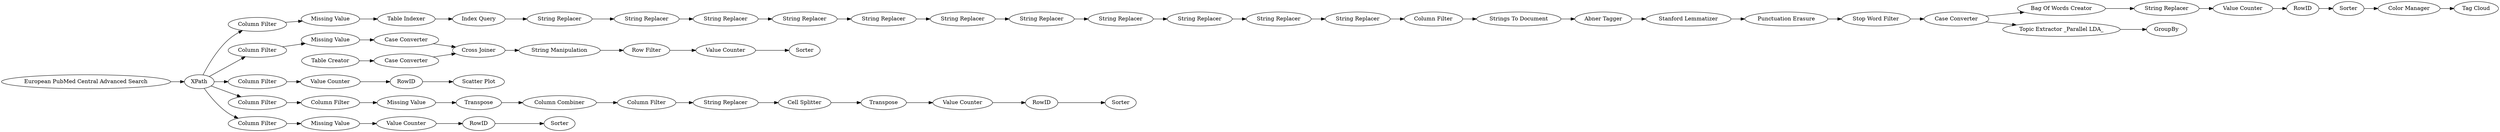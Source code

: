 digraph {
	"-4014255129092808128_985" [label=Sorter]
	"-4014255129092808128_948" [label="Column Filter"]
	"8878594136296429207_819" [label=Transpose]
	"-4014255129092808128_984" [label="String Replacer"]
	"-4014255129092808128_30" [label=XPath]
	"-4014255129092808128_212" [label="Column Filter"]
	"2683352566849236942_951" [label="String Replacer"]
	"-4014255129092808128_959" [label="Table Creator"]
	"-4014255129092808128_979" [label="Index Query"]
	"-4014255129092808128_963" [label="Row Filter"]
	"-4014255129092808128_802" [label="Bag Of Words Creator"]
	"-4014255129092808128_987" [label="Value Counter"]
	"-4014255129092808128_969" [label="Case Converter"]
	"-4014255129092808128_804" [label="Topic Extractor _Parallel LDA_"]
	"-4014255129092808128_983" [label="Color Manager"]
	"-4014255129092808128_989" [label="Column Filter"]
	"2683352566849236942_954" [label="String Replacer"]
	"-4014255129092808128_964" [label="Value Counter"]
	"-4014255129092808128_991" [label="Missing Value"]
	"-4014255129092808128_966" [label="Column Filter"]
	"-4014255129092808128_935" [label=Sorter]
	"-4014255129092808128_962" [label="String Manipulation"]
	"-4014255129092808128_855" [label=RowID]
	"7259348640564734570_778" [label="Stop Word Filter"]
	"8878594136296429207_833" [label="String Replacer"]
	"-4014255129092808128_893" [label="Column Filter"]
	"8878594136296429207_822" [label="Cell Splitter"]
	"-4014255129092808128_841" [label=RowID]
	"-4014255129092808128_891" [label="Table Indexer"]
	"-4014255129092808128_221" [label=GroupBy]
	"-4014255129092808128_856" [label=Sorter]
	"8878594136296429207_33" [label="Column Filter"]
	"-4014255129092808128_960" [label="Case Converter"]
	"-4014255129092808128_961" [label="Cross Joiner"]
	"-4014255129092808128_890" [label="Scatter Plot"]
	"-4014255129092808128_894" [label="Value Counter"]
	"2683352566849236942_952" [label="String Replacer"]
	"-4014255129092808128_988" [label=RowID]
	"2683352566849236942_957" [label="String Replacer"]
	"7259348640564734570_774" [label="Column Filter"]
	"-4014255129092808128_982" [label="Tag Cloud"]
	"2683352566849236942_956" [label="String Replacer"]
	"7259348640564734570_777" [label="Punctuation Erasure"]
	"-4014255129092808128_895" [label=RowID]
	"-4014255129092808128_946" [label="European PubMed Central Advanced Search"]
	"7259348640564734570_779" [label="Case Converter"]
	"-4014255129092808128_803" [label="Value Counter"]
	"2683352566849236942_833" [label="String Replacer"]
	"2683352566849236942_966" [label="String Replacer"]
	"8878594136296429207_823" [label=Transpose]
	"8878594136296429207_820" [label="Column Combiner"]
	"8878594136296429207_834" [label="Column Filter"]
	"-4014255129092808128_990" [label="Missing Value"]
	"2683352566849236942_959" [label="String Replacer"]
	"-4014255129092808128_971" [label=Sorter]
	"7259348640564734570_775" [label="Abner Tagger"]
	"2683352566849236942_955" [label="String Replacer"]
	"7259348640564734570_272" [label="Strings To Document"]
	"8878594136296429207_831" [label="Missing Value"]
	"7259348640564734570_776" [label="Stanford Lemmatizer"]
	"2683352566849236942_953" [label="String Replacer"]
	"-4014255129092808128_213" [label="Value Counter"]
	"2683352566849236942_958" [label="String Replacer"]
	"-4014255129092808128_980" [label="Missing Value"]
	"8878594136296429207_822" -> "8878594136296429207_823"
	"-4014255129092808128_948" -> "-4014255129092808128_980"
	"7259348640564734570_774" -> "7259348640564734570_272"
	"2683352566849236942_952" -> "2683352566849236942_953"
	"-4014255129092808128_891" -> "-4014255129092808128_979"
	"-4014255129092808128_841" -> "-4014255129092808128_890"
	"-4014255129092808128_30" -> "-4014255129092808128_212"
	"-4014255129092808128_991" -> "-4014255129092808128_894"
	"7259348640564734570_779" -> "-4014255129092808128_802"
	"-4014255129092808128_990" -> "-4014255129092808128_969"
	"-4014255129092808128_802" -> "-4014255129092808128_984"
	"7259348640564734570_777" -> "7259348640564734570_778"
	"8878594136296429207_833" -> "8878594136296429207_822"
	"8878594136296429207_831" -> "8878594136296429207_819"
	"-4014255129092808128_989" -> "8878594136296429207_33"
	"-4014255129092808128_962" -> "-4014255129092808128_963"
	"-4014255129092808128_964" -> "-4014255129092808128_971"
	"8878594136296429207_33" -> "8878594136296429207_831"
	"-4014255129092808128_804" -> "-4014255129092808128_221"
	"2683352566849236942_955" -> "2683352566849236942_956"
	"2683352566849236942_953" -> "2683352566849236942_954"
	"7259348640564734570_775" -> "7259348640564734570_776"
	"-4014255129092808128_30" -> "-4014255129092808128_966"
	"-4014255129092808128_983" -> "-4014255129092808128_982"
	"-4014255129092808128_961" -> "-4014255129092808128_962"
	"2683352566849236942_956" -> "2683352566849236942_957"
	"-4014255129092808128_979" -> "2683352566849236942_833"
	"-4014255129092808128_959" -> "-4014255129092808128_960"
	"-4014255129092808128_963" -> "-4014255129092808128_964"
	"2683352566849236942_957" -> "2683352566849236942_958"
	"-4014255129092808128_894" -> "-4014255129092808128_895"
	"-4014255129092808128_30" -> "-4014255129092808128_893"
	"-4014255129092808128_988" -> "-4014255129092808128_985"
	"-4014255129092808128_213" -> "-4014255129092808128_841"
	"-4014255129092808128_30" -> "-4014255129092808128_948"
	"-4014255129092808128_987" -> "-4014255129092808128_988"
	"-4014255129092808128_984" -> "-4014255129092808128_803"
	"-4014255129092808128_30" -> "-4014255129092808128_989"
	"2683352566849236942_951" -> "2683352566849236942_952"
	"-4014255129092808128_966" -> "-4014255129092808128_990"
	"-4014255129092808128_960" -> "-4014255129092808128_961"
	"2683352566849236942_959" -> "2683352566849236942_966"
	"-4014255129092808128_856" -> "-4014255129092808128_983"
	"2683352566849236942_833" -> "2683352566849236942_951"
	"8878594136296429207_823" -> "-4014255129092808128_987"
	"7259348640564734570_778" -> "7259348640564734570_779"
	"-4014255129092808128_803" -> "-4014255129092808128_855"
	"7259348640564734570_272" -> "7259348640564734570_775"
	"-4014255129092808128_895" -> "-4014255129092808128_935"
	"8878594136296429207_819" -> "8878594136296429207_820"
	"7259348640564734570_776" -> "7259348640564734570_777"
	"2683352566849236942_958" -> "2683352566849236942_959"
	"-4014255129092808128_893" -> "-4014255129092808128_991"
	"2683352566849236942_966" -> "7259348640564734570_774"
	"2683352566849236942_954" -> "2683352566849236942_955"
	"8878594136296429207_820" -> "8878594136296429207_834"
	"-4014255129092808128_212" -> "-4014255129092808128_213"
	"-4014255129092808128_855" -> "-4014255129092808128_856"
	"8878594136296429207_834" -> "8878594136296429207_833"
	"-4014255129092808128_969" -> "-4014255129092808128_961"
	"-4014255129092808128_946" -> "-4014255129092808128_30"
	"-4014255129092808128_980" -> "-4014255129092808128_891"
	"7259348640564734570_779" -> "-4014255129092808128_804"
	rankdir=LR
}
